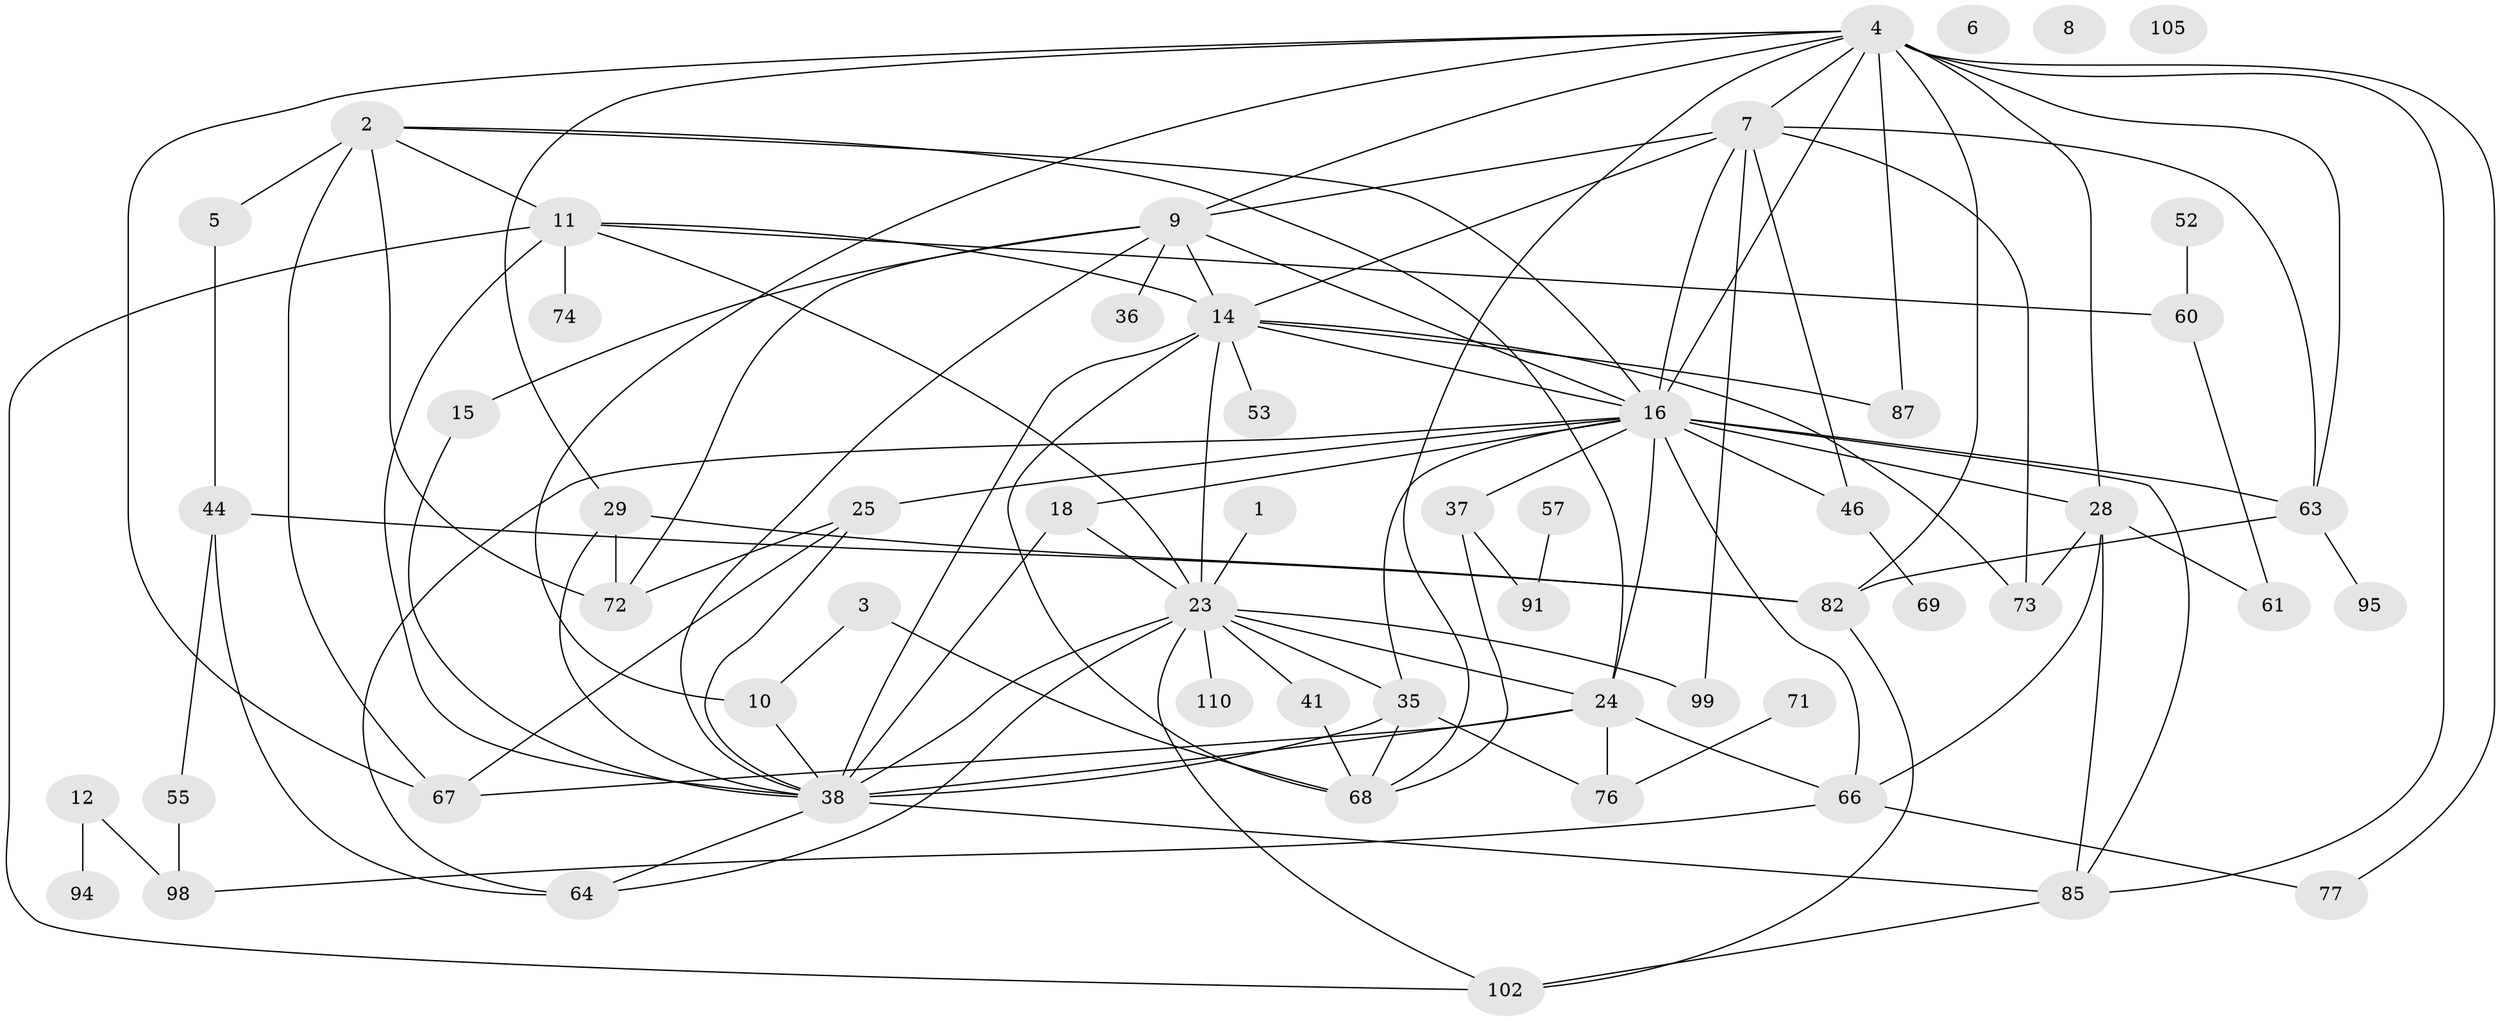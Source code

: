// original degree distribution, {1: 0.13157894736842105, 3: 0.23684210526315788, 2: 0.2543859649122807, 7: 0.043859649122807015, 0: 0.02631578947368421, 5: 0.06140350877192982, 10: 0.008771929824561403, 4: 0.21929824561403508, 6: 0.017543859649122806}
// Generated by graph-tools (version 1.1) at 2025/12/03/09/25 04:12:54]
// undirected, 57 vertices, 111 edges
graph export_dot {
graph [start="1"]
  node [color=gray90,style=filled];
  1 [super="+13"];
  2 [super="+113+21"];
  3 [super="+31"];
  4 [super="+43+39+97+26"];
  5;
  6;
  7 [super="+81+50"];
  8;
  9 [super="+19+58+48"];
  10 [super="+32+86"];
  11 [super="+22+20"];
  12;
  14 [super="+49+34+88"];
  15;
  16 [super="+17+27+89"];
  18;
  23 [super="+42+83"];
  24 [super="+51+78"];
  25;
  28 [super="+54+93"];
  29 [super="+56"];
  35 [super="+107"];
  36 [super="+104"];
  37 [super="+106"];
  38 [super="+45+62+103+59"];
  41;
  44 [super="+90"];
  46 [super="+101"];
  52;
  53;
  55 [super="+96"];
  57;
  60;
  61;
  63 [super="+80"];
  64 [super="+75"];
  66;
  67 [super="+100"];
  68;
  69;
  71 [super="+79"];
  72;
  73;
  74;
  76 [super="+92"];
  77 [super="+108"];
  82;
  85 [super="+112"];
  87;
  91;
  94;
  95;
  98;
  99;
  102;
  105;
  110;
  1 -- 23;
  2 -- 72;
  2 -- 5;
  2 -- 16;
  2 -- 11;
  2 -- 24;
  2 -- 67;
  3 -- 68;
  3 -- 10;
  4 -- 63;
  4 -- 67;
  4 -- 87;
  4 -- 82;
  4 -- 68;
  4 -- 85;
  4 -- 29;
  4 -- 16;
  4 -- 10;
  4 -- 9;
  4 -- 28 [weight=2];
  4 -- 7;
  4 -- 77;
  5 -- 44;
  7 -- 63;
  7 -- 14;
  7 -- 16;
  7 -- 99;
  7 -- 9;
  7 -- 73;
  7 -- 46;
  9 -- 72;
  9 -- 38;
  9 -- 15;
  9 -- 16;
  9 -- 14;
  9 -- 36;
  10 -- 38;
  11 -- 74;
  11 -- 102;
  11 -- 60;
  11 -- 23;
  11 -- 38;
  11 -- 14;
  12 -- 94;
  12 -- 98;
  14 -- 16;
  14 -- 87;
  14 -- 73;
  14 -- 68;
  14 -- 38 [weight=2];
  14 -- 23;
  14 -- 53;
  15 -- 38;
  16 -- 37;
  16 -- 46;
  16 -- 18;
  16 -- 85;
  16 -- 24;
  16 -- 25;
  16 -- 28 [weight=2];
  16 -- 63;
  16 -- 66;
  16 -- 64;
  16 -- 35;
  18 -- 23;
  18 -- 38;
  23 -- 64;
  23 -- 38;
  23 -- 102;
  23 -- 41;
  23 -- 110;
  23 -- 99;
  23 -- 35;
  23 -- 24;
  24 -- 66;
  24 -- 38;
  24 -- 76;
  24 -- 67;
  25 -- 67;
  25 -- 72;
  25 -- 38;
  28 -- 73;
  28 -- 66;
  28 -- 85;
  28 -- 61;
  29 -- 72;
  29 -- 82;
  29 -- 38;
  35 -- 68;
  35 -- 38;
  35 -- 76;
  37 -- 91;
  37 -- 68;
  38 -- 64;
  38 -- 85 [weight=2];
  41 -- 68;
  44 -- 82;
  44 -- 55;
  44 -- 64;
  46 -- 69;
  52 -- 60;
  55 -- 98 [weight=2];
  57 -- 91;
  60 -- 61;
  63 -- 82;
  63 -- 95;
  66 -- 98;
  66 -- 77;
  71 -- 76;
  82 -- 102;
  85 -- 102;
}
